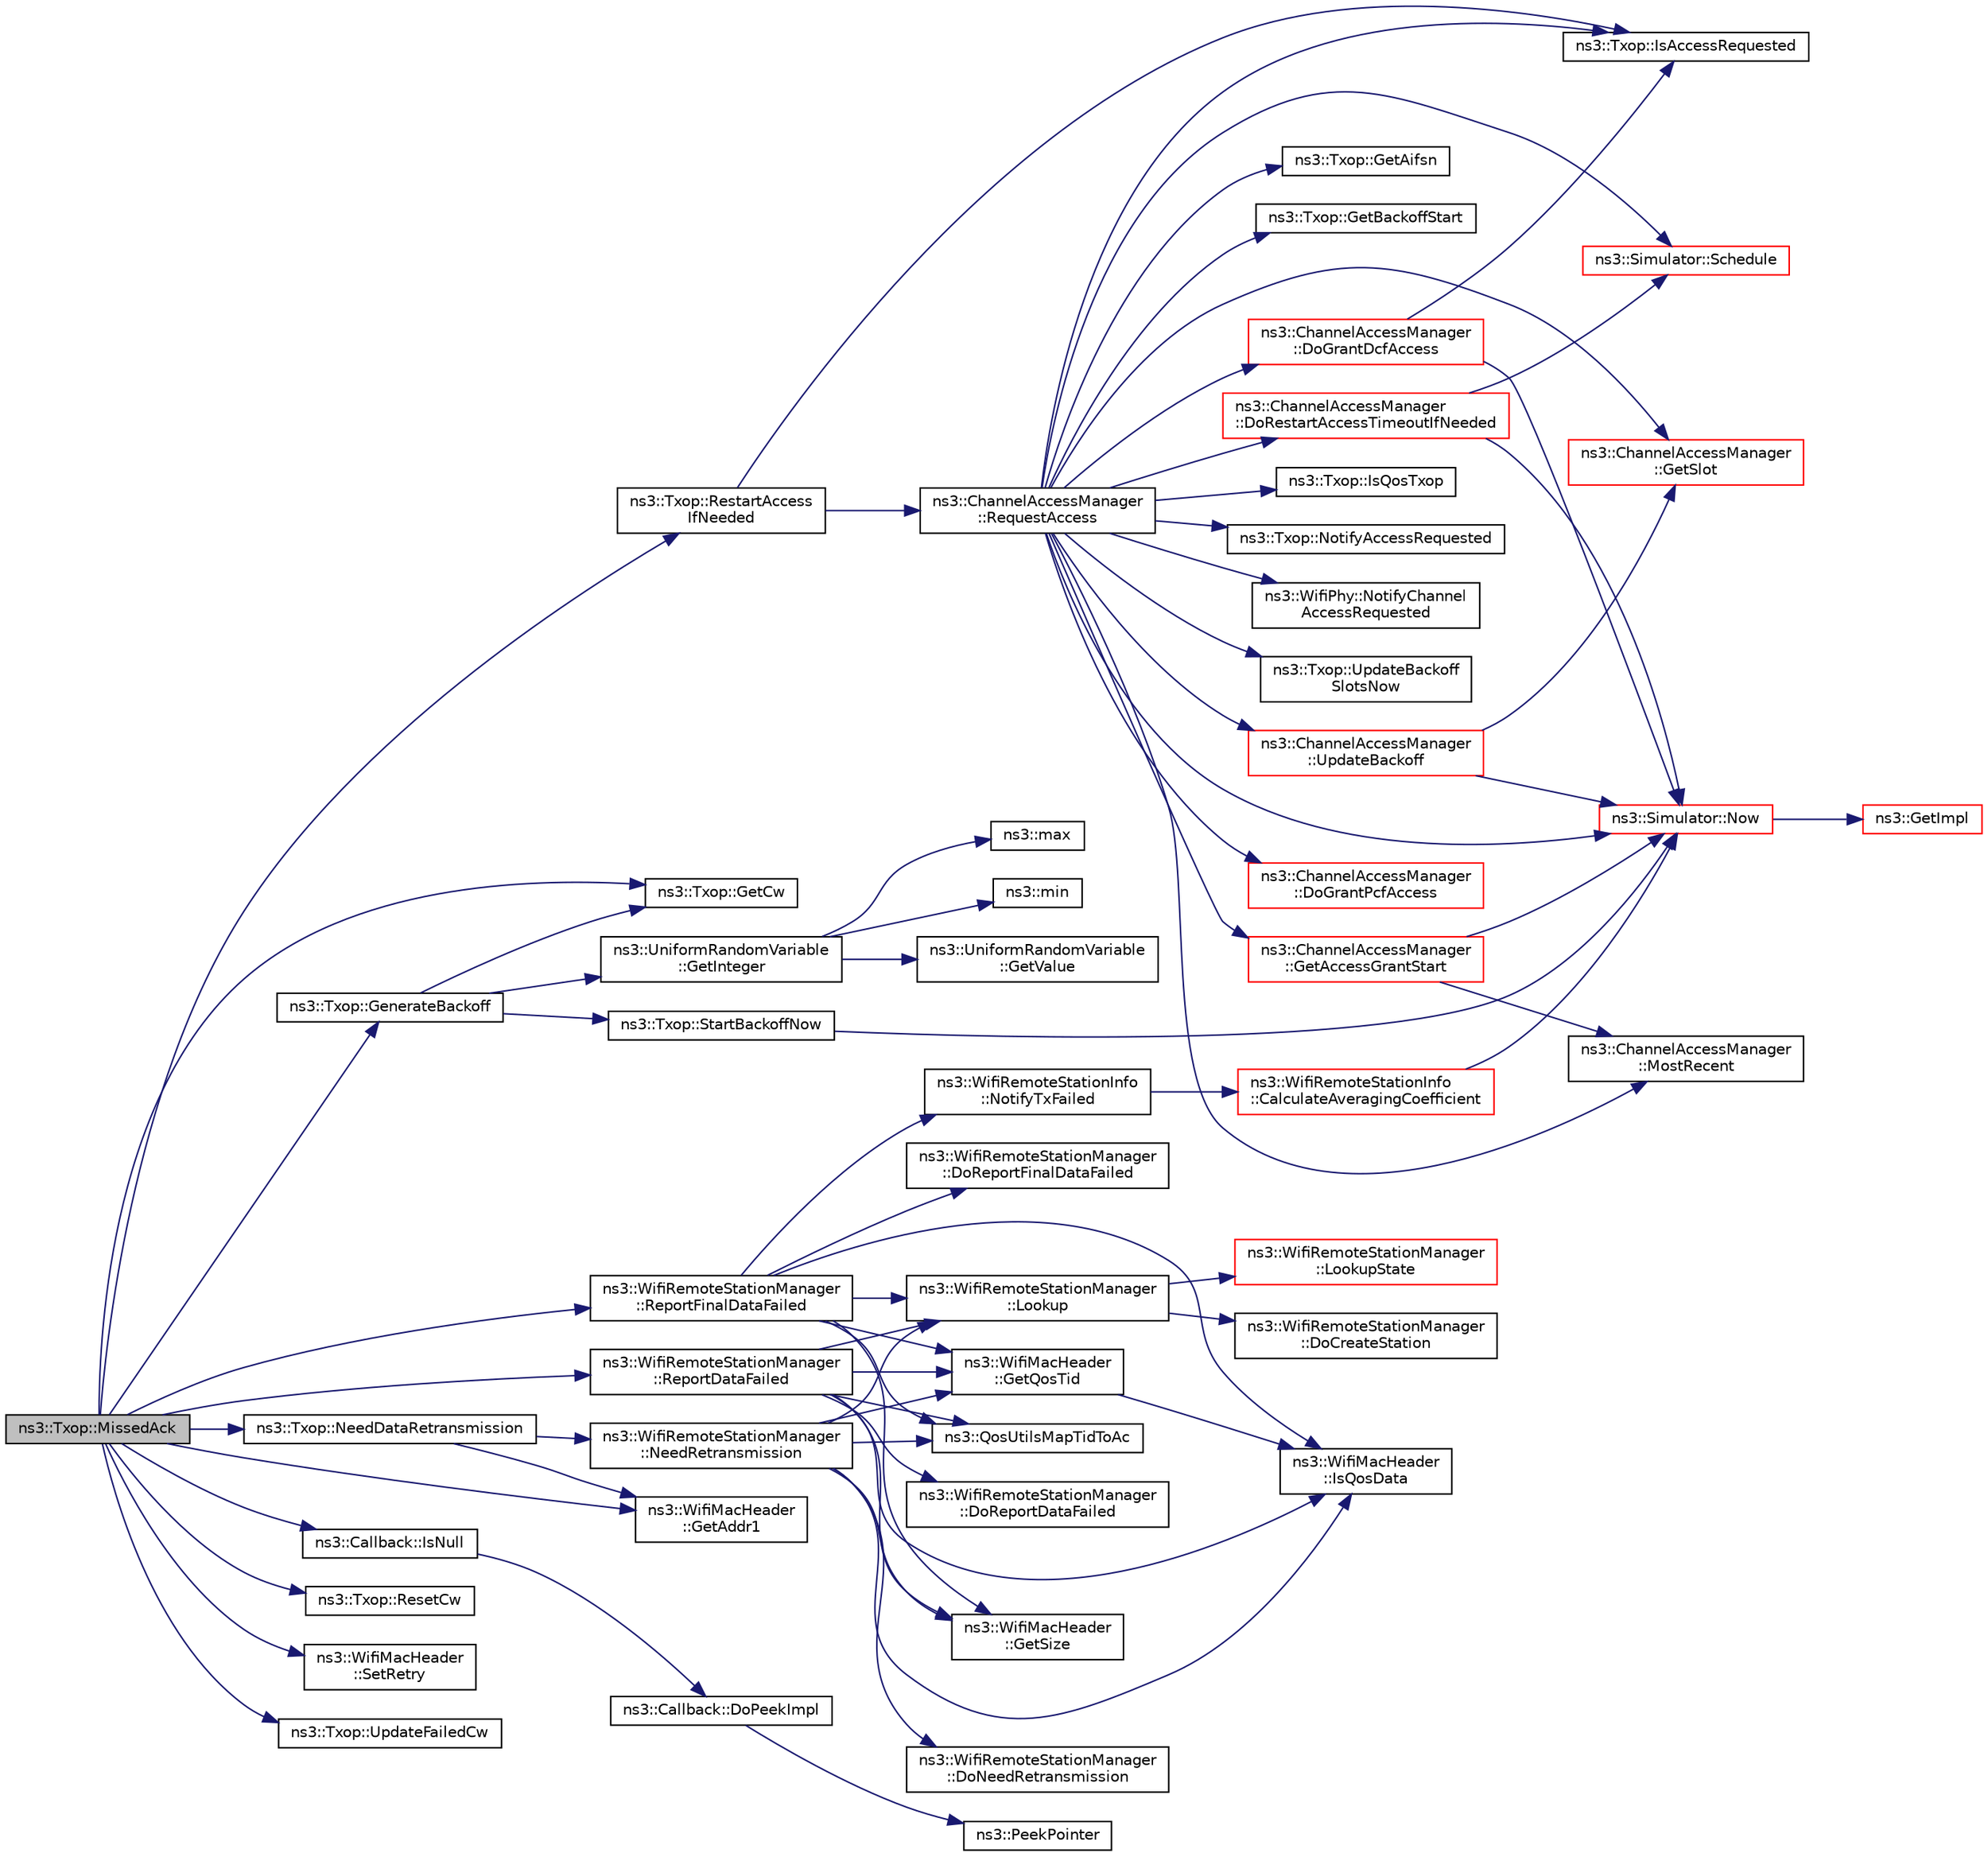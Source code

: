 digraph "ns3::Txop::MissedAck"
{
 // LATEX_PDF_SIZE
  edge [fontname="Helvetica",fontsize="10",labelfontname="Helvetica",labelfontsize="10"];
  node [fontname="Helvetica",fontsize="10",shape=record];
  rankdir="LR";
  Node1 [label="ns3::Txop::MissedAck",height=0.2,width=0.4,color="black", fillcolor="grey75", style="filled", fontcolor="black",tooltip="Event handler when an Ack is missed."];
  Node1 -> Node2 [color="midnightblue",fontsize="10",style="solid",fontname="Helvetica"];
  Node2 [label="ns3::Txop::GenerateBackoff",height=0.2,width=0.4,color="black", fillcolor="white", style="filled",URL="$classns3_1_1_txop.html#ae211c699c905b2186281923353ba0a26",tooltip="Generate a new backoff now."];
  Node2 -> Node3 [color="midnightblue",fontsize="10",style="solid",fontname="Helvetica"];
  Node3 [label="ns3::Txop::GetCw",height=0.2,width=0.4,color="black", fillcolor="white", style="filled",URL="$classns3_1_1_txop.html#a3b733c5a31045a10b5074f4ff8026a81",tooltip=" "];
  Node2 -> Node4 [color="midnightblue",fontsize="10",style="solid",fontname="Helvetica"];
  Node4 [label="ns3::UniformRandomVariable\l::GetInteger",height=0.2,width=0.4,color="black", fillcolor="white", style="filled",URL="$classns3_1_1_uniform_random_variable.html#ab7c7dedc88cb97e74418df2edc28a787",tooltip="Get the next random value, as an unsigned integer in the specified range ."];
  Node4 -> Node5 [color="midnightblue",fontsize="10",style="solid",fontname="Helvetica"];
  Node5 [label="ns3::UniformRandomVariable\l::GetValue",height=0.2,width=0.4,color="black", fillcolor="white", style="filled",URL="$classns3_1_1_uniform_random_variable.html#a94ee6d8ac3da40b14ac7cc64e75c55df",tooltip="Get the next random value as a double drawn from the distribution."];
  Node4 -> Node6 [color="midnightblue",fontsize="10",style="solid",fontname="Helvetica"];
  Node6 [label="ns3::max",height=0.2,width=0.4,color="black", fillcolor="white", style="filled",URL="$namespacens3.html#a548291fa9e4e7d6a57814dfcbbebce9b",tooltip=" "];
  Node4 -> Node7 [color="midnightblue",fontsize="10",style="solid",fontname="Helvetica"];
  Node7 [label="ns3::min",height=0.2,width=0.4,color="black", fillcolor="white", style="filled",URL="$namespacens3.html#a66840605409c3caeff0d2a728b68dc6d",tooltip=" "];
  Node2 -> Node8 [color="midnightblue",fontsize="10",style="solid",fontname="Helvetica"];
  Node8 [label="ns3::Txop::StartBackoffNow",height=0.2,width=0.4,color="black", fillcolor="white", style="filled",URL="$classns3_1_1_txop.html#ad63eb9d04c01d5a3b7568cbb182fdf1d",tooltip=" "];
  Node8 -> Node9 [color="midnightblue",fontsize="10",style="solid",fontname="Helvetica"];
  Node9 [label="ns3::Simulator::Now",height=0.2,width=0.4,color="red", fillcolor="white", style="filled",URL="$classns3_1_1_simulator.html#ac3178fa975b419f7875e7105be122800",tooltip="Return the current simulation virtual time."];
  Node9 -> Node10 [color="midnightblue",fontsize="10",style="solid",fontname="Helvetica"];
  Node10 [label="ns3::GetImpl",height=0.2,width=0.4,color="red", fillcolor="white", style="filled",URL="$group__simulator.html#ga42eb4eddad41528d4d99794a3dae3fd0",tooltip="Get the SimulatorImpl singleton."];
  Node1 -> Node60 [color="midnightblue",fontsize="10",style="solid",fontname="Helvetica"];
  Node60 [label="ns3::WifiMacHeader\l::GetAddr1",height=0.2,width=0.4,color="black", fillcolor="white", style="filled",URL="$classns3_1_1_wifi_mac_header.html#aa1c4acbda4ace9f7a920c97d71bdd097",tooltip="Return the address in the Address 1 field."];
  Node1 -> Node3 [color="midnightblue",fontsize="10",style="solid",fontname="Helvetica"];
  Node1 -> Node61 [color="midnightblue",fontsize="10",style="solid",fontname="Helvetica"];
  Node61 [label="ns3::Callback::IsNull",height=0.2,width=0.4,color="black", fillcolor="white", style="filled",URL="$classns3_1_1_callback.html#a42eb007ca42c35b96daa497d6d42d5f2",tooltip="Check for null implementation."];
  Node61 -> Node62 [color="midnightblue",fontsize="10",style="solid",fontname="Helvetica"];
  Node62 [label="ns3::Callback::DoPeekImpl",height=0.2,width=0.4,color="black", fillcolor="white", style="filled",URL="$classns3_1_1_callback.html#a82de10d58e899c61aec3867f9b1f2f33",tooltip=" "];
  Node62 -> Node63 [color="midnightblue",fontsize="10",style="solid",fontname="Helvetica"];
  Node63 [label="ns3::PeekPointer",height=0.2,width=0.4,color="black", fillcolor="white", style="filled",URL="$namespacens3.html#af2a7557fe9afdd98d8f6f8f6e412cf5a",tooltip=" "];
  Node1 -> Node64 [color="midnightblue",fontsize="10",style="solid",fontname="Helvetica"];
  Node64 [label="ns3::Txop::NeedDataRetransmission",height=0.2,width=0.4,color="black", fillcolor="white", style="filled",URL="$classns3_1_1_txop.html#a71069daa23948ecf392c3bcc4a1f1bea",tooltip="Check if Data should be re-transmitted if Ack was missed."];
  Node64 -> Node60 [color="midnightblue",fontsize="10",style="solid",fontname="Helvetica"];
  Node64 -> Node65 [color="midnightblue",fontsize="10",style="solid",fontname="Helvetica"];
  Node65 [label="ns3::WifiRemoteStationManager\l::NeedRetransmission",height=0.2,width=0.4,color="black", fillcolor="white", style="filled",URL="$classns3_1_1_wifi_remote_station_manager.html#ac24b2a5ed13948487c8e11392e96432d",tooltip=" "];
  Node65 -> Node66 [color="midnightblue",fontsize="10",style="solid",fontname="Helvetica"];
  Node66 [label="ns3::WifiRemoteStationManager\l::DoNeedRetransmission",height=0.2,width=0.4,color="black", fillcolor="white", style="filled",URL="$classns3_1_1_wifi_remote_station_manager.html#adf170a6babeb2179494f6cb210abbdec",tooltip=" "];
  Node65 -> Node67 [color="midnightblue",fontsize="10",style="solid",fontname="Helvetica"];
  Node67 [label="ns3::WifiMacHeader\l::GetQosTid",height=0.2,width=0.4,color="black", fillcolor="white", style="filled",URL="$classns3_1_1_wifi_mac_header.html#a07391fd5b12f7a90fe55325fcccc8e3a",tooltip="Return the Traffic ID of a QoS header."];
  Node67 -> Node68 [color="midnightblue",fontsize="10",style="solid",fontname="Helvetica"];
  Node68 [label="ns3::WifiMacHeader\l::IsQosData",height=0.2,width=0.4,color="black", fillcolor="white", style="filled",URL="$classns3_1_1_wifi_mac_header.html#a368b97ef91b953af76794112fd3681c2",tooltip="Return true if the Type is DATA and Subtype is one of the possible values for QoS Data."];
  Node65 -> Node69 [color="midnightblue",fontsize="10",style="solid",fontname="Helvetica"];
  Node69 [label="ns3::WifiMacHeader\l::GetSize",height=0.2,width=0.4,color="black", fillcolor="white", style="filled",URL="$classns3_1_1_wifi_mac_header.html#a5330ccda676bc7348bc633acc67df8fc",tooltip="Return the size of the WifiMacHeader in octets."];
  Node65 -> Node68 [color="midnightblue",fontsize="10",style="solid",fontname="Helvetica"];
  Node65 -> Node70 [color="midnightblue",fontsize="10",style="solid",fontname="Helvetica"];
  Node70 [label="ns3::WifiRemoteStationManager\l::Lookup",height=0.2,width=0.4,color="black", fillcolor="white", style="filled",URL="$classns3_1_1_wifi_remote_station_manager.html#a230ec2422481af84c0e2a8dcc1ccb630",tooltip="Return the station associated with the given address."];
  Node70 -> Node71 [color="midnightblue",fontsize="10",style="solid",fontname="Helvetica"];
  Node71 [label="ns3::WifiRemoteStationManager\l::DoCreateStation",height=0.2,width=0.4,color="black", fillcolor="white", style="filled",URL="$classns3_1_1_wifi_remote_station_manager.html#a63dfc98d85d14b9e6b6314c7648c6a7d",tooltip=" "];
  Node70 -> Node72 [color="midnightblue",fontsize="10",style="solid",fontname="Helvetica"];
  Node72 [label="ns3::WifiRemoteStationManager\l::LookupState",height=0.2,width=0.4,color="red", fillcolor="white", style="filled",URL="$classns3_1_1_wifi_remote_station_manager.html#a6a5c20f231324799e383594b546ca733",tooltip="Return the state of the station associated with the given address."];
  Node65 -> Node80 [color="midnightblue",fontsize="10",style="solid",fontname="Helvetica"];
  Node80 [label="ns3::QosUtilsMapTidToAc",height=0.2,width=0.4,color="black", fillcolor="white", style="filled",URL="$group__wifi.html#ga4e36efcff6dd83eaee42e1af0de43d48",tooltip="Maps TID (Traffic ID) to Access classes."];
  Node1 -> Node81 [color="midnightblue",fontsize="10",style="solid",fontname="Helvetica"];
  Node81 [label="ns3::WifiRemoteStationManager\l::ReportDataFailed",height=0.2,width=0.4,color="black", fillcolor="white", style="filled",URL="$classns3_1_1_wifi_remote_station_manager.html#a72e9ae49b100642768fb7fcfdb573fc9",tooltip="Should be invoked whenever the AckTimeout associated to a transmission attempt expires."];
  Node81 -> Node82 [color="midnightblue",fontsize="10",style="solid",fontname="Helvetica"];
  Node82 [label="ns3::WifiRemoteStationManager\l::DoReportDataFailed",height=0.2,width=0.4,color="black", fillcolor="white", style="filled",URL="$classns3_1_1_wifi_remote_station_manager.html#a38a4401b6232cb547f5a85337e02b12c",tooltip="This method is a pure virtual method that must be implemented by the sub-class."];
  Node81 -> Node67 [color="midnightblue",fontsize="10",style="solid",fontname="Helvetica"];
  Node81 -> Node69 [color="midnightblue",fontsize="10",style="solid",fontname="Helvetica"];
  Node81 -> Node68 [color="midnightblue",fontsize="10",style="solid",fontname="Helvetica"];
  Node81 -> Node70 [color="midnightblue",fontsize="10",style="solid",fontname="Helvetica"];
  Node81 -> Node80 [color="midnightblue",fontsize="10",style="solid",fontname="Helvetica"];
  Node1 -> Node83 [color="midnightblue",fontsize="10",style="solid",fontname="Helvetica"];
  Node83 [label="ns3::WifiRemoteStationManager\l::ReportFinalDataFailed",height=0.2,width=0.4,color="black", fillcolor="white", style="filled",URL="$classns3_1_1_wifi_remote_station_manager.html#a621a2da15b2214508d25112bac59e746",tooltip="Should be invoked after calling ReportDataFailed if NeedRetransmission returns false."];
  Node83 -> Node84 [color="midnightblue",fontsize="10",style="solid",fontname="Helvetica"];
  Node84 [label="ns3::WifiRemoteStationManager\l::DoReportFinalDataFailed",height=0.2,width=0.4,color="black", fillcolor="white", style="filled",URL="$classns3_1_1_wifi_remote_station_manager.html#a32e2a7a9f651b5224b5c037c14598cf7",tooltip="This method is a pure virtual method that must be implemented by the sub-class."];
  Node83 -> Node67 [color="midnightblue",fontsize="10",style="solid",fontname="Helvetica"];
  Node83 -> Node69 [color="midnightblue",fontsize="10",style="solid",fontname="Helvetica"];
  Node83 -> Node68 [color="midnightblue",fontsize="10",style="solid",fontname="Helvetica"];
  Node83 -> Node70 [color="midnightblue",fontsize="10",style="solid",fontname="Helvetica"];
  Node83 -> Node85 [color="midnightblue",fontsize="10",style="solid",fontname="Helvetica"];
  Node85 [label="ns3::WifiRemoteStationInfo\l::NotifyTxFailed",height=0.2,width=0.4,color="black", fillcolor="white", style="filled",URL="$classns3_1_1_wifi_remote_station_info.html#ade8b3dfb4424924c828c7aad0d56a849",tooltip="Updates average frame error rate when final data or RTS has failed."];
  Node85 -> Node86 [color="midnightblue",fontsize="10",style="solid",fontname="Helvetica"];
  Node86 [label="ns3::WifiRemoteStationInfo\l::CalculateAveragingCoefficient",height=0.2,width=0.4,color="red", fillcolor="white", style="filled",URL="$classns3_1_1_wifi_remote_station_info.html#a7a01e2ac68e10d19c323b875b8155c48",tooltip="Calculate averaging coefficient for frame error rate."];
  Node86 -> Node9 [color="midnightblue",fontsize="10",style="solid",fontname="Helvetica"];
  Node83 -> Node80 [color="midnightblue",fontsize="10",style="solid",fontname="Helvetica"];
  Node1 -> Node88 [color="midnightblue",fontsize="10",style="solid",fontname="Helvetica"];
  Node88 [label="ns3::Txop::ResetCw",height=0.2,width=0.4,color="black", fillcolor="white", style="filled",URL="$classns3_1_1_txop.html#ab9b1e87f2012e04279b960eb209a94af",tooltip="Update the value of the CW variable to take into account a transmission success or a transmission abo..."];
  Node1 -> Node89 [color="midnightblue",fontsize="10",style="solid",fontname="Helvetica"];
  Node89 [label="ns3::Txop::RestartAccess\lIfNeeded",height=0.2,width=0.4,color="black", fillcolor="white", style="filled",URL="$classns3_1_1_txop.html#a734dc1c8f48818cb6896f9d7cbe90160",tooltip="Restart access request if needed."];
  Node89 -> Node90 [color="midnightblue",fontsize="10",style="solid",fontname="Helvetica"];
  Node90 [label="ns3::Txop::IsAccessRequested",height=0.2,width=0.4,color="black", fillcolor="white", style="filled",URL="$classns3_1_1_txop.html#a059dde2be359c89c2b9b38cd191f7eee",tooltip=" "];
  Node89 -> Node91 [color="midnightblue",fontsize="10",style="solid",fontname="Helvetica"];
  Node91 [label="ns3::ChannelAccessManager\l::RequestAccess",height=0.2,width=0.4,color="black", fillcolor="white", style="filled",URL="$classns3_1_1_channel_access_manager.html#abb772d23a9ee81e9b6ce46b3aefc67a8",tooltip=" "];
  Node91 -> Node92 [color="midnightblue",fontsize="10",style="solid",fontname="Helvetica"];
  Node92 [label="ns3::ChannelAccessManager\l::DoGrantDcfAccess",height=0.2,width=0.4,color="red", fillcolor="white", style="filled",URL="$classns3_1_1_channel_access_manager.html#ab456b95950fd1381ed14c4f7289b997e",tooltip="Grant access to Txop using DCF/EDCF contention rules."];
  Node92 -> Node90 [color="midnightblue",fontsize="10",style="solid",fontname="Helvetica"];
  Node92 -> Node9 [color="midnightblue",fontsize="10",style="solid",fontname="Helvetica"];
  Node91 -> Node173 [color="midnightblue",fontsize="10",style="solid",fontname="Helvetica"];
  Node173 [label="ns3::ChannelAccessManager\l::DoGrantPcfAccess",height=0.2,width=0.4,color="red", fillcolor="white", style="filled",URL="$classns3_1_1_channel_access_manager.html#a1b41fbd994b39f8514c4ecfd479c3340",tooltip="Grant access to Txop using PCF preemption."];
  Node91 -> Node174 [color="midnightblue",fontsize="10",style="solid",fontname="Helvetica"];
  Node174 [label="ns3::ChannelAccessManager\l::DoRestartAccessTimeoutIfNeeded",height=0.2,width=0.4,color="red", fillcolor="white", style="filled",URL="$classns3_1_1_channel_access_manager.html#a4197521f9ff8b1a70f837ed87e8737e3",tooltip=" "];
  Node174 -> Node9 [color="midnightblue",fontsize="10",style="solid",fontname="Helvetica"];
  Node174 -> Node188 [color="midnightblue",fontsize="10",style="solid",fontname="Helvetica"];
  Node188 [label="ns3::Simulator::Schedule",height=0.2,width=0.4,color="red", fillcolor="white", style="filled",URL="$classns3_1_1_simulator.html#a3da7d28335c8ac0e3e86781f766df241",tooltip="Schedule an event to expire after delay."];
  Node91 -> Node96 [color="midnightblue",fontsize="10",style="solid",fontname="Helvetica"];
  Node96 [label="ns3::ChannelAccessManager\l::GetAccessGrantStart",height=0.2,width=0.4,color="red", fillcolor="white", style="filled",URL="$classns3_1_1_channel_access_manager.html#ad740b71c85f10fe714dcd94b621f9ae8",tooltip="Access will never be granted to the medium before the time returned by this method."];
  Node96 -> Node101 [color="midnightblue",fontsize="10",style="solid",fontname="Helvetica"];
  Node101 [label="ns3::ChannelAccessManager\l::MostRecent",height=0.2,width=0.4,color="black", fillcolor="white", style="filled",URL="$classns3_1_1_channel_access_manager.html#a0a12fc1acfbb7cf33a6304dbf53461d5",tooltip="Return the most recent time."];
  Node96 -> Node9 [color="midnightblue",fontsize="10",style="solid",fontname="Helvetica"];
  Node91 -> Node102 [color="midnightblue",fontsize="10",style="solid",fontname="Helvetica"];
  Node102 [label="ns3::Txop::GetAifsn",height=0.2,width=0.4,color="black", fillcolor="white", style="filled",URL="$classns3_1_1_txop.html#af15b04ad0c613024ed1f98d0eaca2cd8",tooltip="Return the number of slots that make up an AIFS."];
  Node91 -> Node103 [color="midnightblue",fontsize="10",style="solid",fontname="Helvetica"];
  Node103 [label="ns3::Txop::GetBackoffStart",height=0.2,width=0.4,color="black", fillcolor="white", style="filled",URL="$classns3_1_1_txop.html#ac32c32cad805e04543a03cbefb3315e9",tooltip="Return the time when the backoff procedure started."];
  Node91 -> Node104 [color="midnightblue",fontsize="10",style="solid",fontname="Helvetica"];
  Node104 [label="ns3::ChannelAccessManager\l::GetSlot",height=0.2,width=0.4,color="red", fillcolor="white", style="filled",URL="$classns3_1_1_channel_access_manager.html#aa8c4231cb0442e2467e03076f3b1ffbd",tooltip="Return the slot duration for this PHY."];
  Node91 -> Node90 [color="midnightblue",fontsize="10",style="solid",fontname="Helvetica"];
  Node91 -> Node200 [color="midnightblue",fontsize="10",style="solid",fontname="Helvetica"];
  Node200 [label="ns3::Txop::IsQosTxop",height=0.2,width=0.4,color="black", fillcolor="white", style="filled",URL="$classns3_1_1_txop.html#a7ad3a446bf34065eef10bc9659a0607a",tooltip="Check for QoS TXOP."];
  Node91 -> Node101 [color="midnightblue",fontsize="10",style="solid",fontname="Helvetica"];
  Node91 -> Node201 [color="midnightblue",fontsize="10",style="solid",fontname="Helvetica"];
  Node201 [label="ns3::Txop::NotifyAccessRequested",height=0.2,width=0.4,color="black", fillcolor="white", style="filled",URL="$classns3_1_1_txop.html#a531763bd4b5392438d1d559f07f1a20a",tooltip="Notify that access request has been received."];
  Node91 -> Node202 [color="midnightblue",fontsize="10",style="solid",fontname="Helvetica"];
  Node202 [label="ns3::WifiPhy::NotifyChannel\lAccessRequested",height=0.2,width=0.4,color="black", fillcolor="white", style="filled",URL="$classns3_1_1_wifi_phy.html#a958a805b578af3305dac417bdf349f4d",tooltip="Notify the PHY that an access to the channel was requested."];
  Node91 -> Node9 [color="midnightblue",fontsize="10",style="solid",fontname="Helvetica"];
  Node91 -> Node188 [color="midnightblue",fontsize="10",style="solid",fontname="Helvetica"];
  Node91 -> Node176 [color="midnightblue",fontsize="10",style="solid",fontname="Helvetica"];
  Node176 [label="ns3::ChannelAccessManager\l::UpdateBackoff",height=0.2,width=0.4,color="red", fillcolor="white", style="filled",URL="$classns3_1_1_channel_access_manager.html#a16abdc22e5c20496f49ee0d080145b2c",tooltip="Update backoff slots for all Txops."];
  Node176 -> Node104 [color="midnightblue",fontsize="10",style="solid",fontname="Helvetica"];
  Node176 -> Node9 [color="midnightblue",fontsize="10",style="solid",fontname="Helvetica"];
  Node91 -> Node203 [color="midnightblue",fontsize="10",style="solid",fontname="Helvetica"];
  Node203 [label="ns3::Txop::UpdateBackoff\lSlotsNow",height=0.2,width=0.4,color="black", fillcolor="white", style="filled",URL="$classns3_1_1_txop.html#aab51e8f20be390e101e331aedc02a588",tooltip="Update backoff slots that nSlots has passed."];
  Node1 -> Node204 [color="midnightblue",fontsize="10",style="solid",fontname="Helvetica"];
  Node204 [label="ns3::WifiMacHeader\l::SetRetry",height=0.2,width=0.4,color="black", fillcolor="white", style="filled",URL="$classns3_1_1_wifi_mac_header.html#a885db0be16b199a3e40388c0a70f2f99",tooltip="Set the Retry bit in the Frame Control field."];
  Node1 -> Node205 [color="midnightblue",fontsize="10",style="solid",fontname="Helvetica"];
  Node205 [label="ns3::Txop::UpdateFailedCw",height=0.2,width=0.4,color="black", fillcolor="white", style="filled",URL="$classns3_1_1_txop.html#a2453ae13e675283fcccd6375b19a4afb",tooltip="Update the value of the CW variable to take into account a transmission failure."];
}
